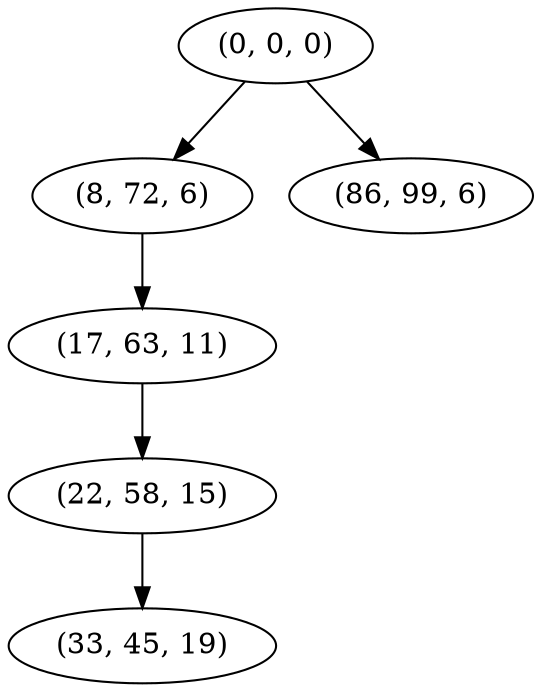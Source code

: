 digraph tree {
    "(0, 0, 0)";
    "(8, 72, 6)";
    "(17, 63, 11)";
    "(22, 58, 15)";
    "(33, 45, 19)";
    "(86, 99, 6)";
    "(0, 0, 0)" -> "(8, 72, 6)";
    "(0, 0, 0)" -> "(86, 99, 6)";
    "(8, 72, 6)" -> "(17, 63, 11)";
    "(17, 63, 11)" -> "(22, 58, 15)";
    "(22, 58, 15)" -> "(33, 45, 19)";
}
